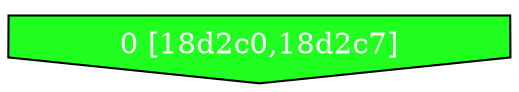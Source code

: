 diGraph libnss3{
	libnss3_0  [style=filled fillcolor="#20FF20" fontcolor="#ffffff" shape=invhouse label="0 [18d2c0,18d2c7]"]


}